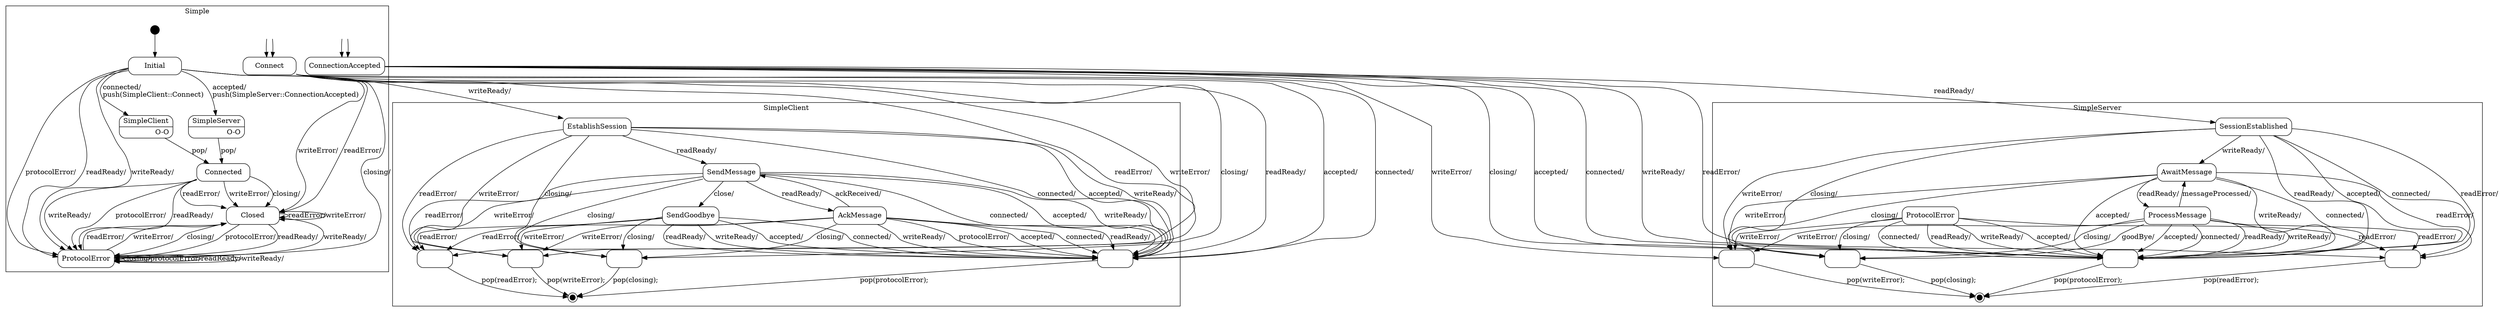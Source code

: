 digraph SimpleProtocol {

    node
        [shape=Mrecord width=1.5];

    subgraph cluster_Simple {

        label="Simple";

        //
        // States (Nodes)
        //

        "Simple::Initial"
            [label="{Initial}"];

        "Simple::Connected"
            [label="{Connected}"];

        "Simple::Closed"
            [label="{Closed}"];

        "Simple::ProtocolError"
            [label="{ProtocolError}"];

        "Simple::Connected::SimpleClient"
            [label="{SimpleClient|O-O\r}"]

        "Simple::Connected::SimpleServer"
            [label="{SimpleServer|O-O\r}"]

        "%start"
            [label="" shape=circle style=filled fillcolor=black width=0.25];

        "push(SimpleClient::Connect)"
            [label="" shape=plaintext];

        "push(SimpleServer::ConnectionAccepted)"
            [label="" shape=plaintext];

        //
        // Transitions (Edges)
        //

        "Simple::Initial" -> "Simple::Connected::SimpleServer"
            [label="accepted/\lpush(SimpleServer::ConnectionAccepted)\l"];

        "Simple::Initial" -> "Simple::Connected::SimpleClient"
            [label="connected/\lpush(SimpleClient::Connect)\l"];

        "Simple::Initial" -> "Simple::ProtocolError"
            [label="closing/\l"];

        "Simple::Initial" -> "Simple::ProtocolError"
            [label="protocolError/\l"];

        "Simple::Initial" -> "Simple::Closed"
            [label="readError/\l"];

        "Simple::Initial" -> "Simple::Closed"
            [label="writeError/\l"];

        "Simple::Initial" -> "Simple::ProtocolError"
            [label="readReady/\l"];

        "Simple::Initial" -> "Simple::ProtocolError"
            [label="writeReady/\l"];

        "Simple::Connected" -> "Simple::Closed"
            [label="closing/\l"];

        "Simple::Connected" -> "Simple::Closed"
            [label="readError/\l"];

        "Simple::Connected" -> "Simple::Closed"
            [label="writeError/\l"];

        "Simple::Connected" -> "Simple::ProtocolError"
            [label="protocolError/\l"];

        "Simple::Connected" -> "Simple::ProtocolError"
            [label="readReady/\l"];

        "Simple::Connected" -> "Simple::ProtocolError"
            [label="writeReady/\l"];

        "Simple::Closed" -> "Simple::ProtocolError"
            [label="closing/\l"];

        "Simple::Closed" -> "Simple::ProtocolError"
            [label="protocolError/\l"];

        "Simple::Closed" -> "Simple::Closed"
            [label="readError/\l"];

        "Simple::Closed" -> "Simple::Closed"
            [label="writeError/\l"];

        "Simple::Closed" -> "Simple::ProtocolError"
            [label="readReady/\l"];

        "Simple::Closed" -> "Simple::ProtocolError"
            [label="writeReady/\l"];

        "Simple::ProtocolError" -> "Simple::ProtocolError"
            [label="closing/\l"];

        "Simple::ProtocolError" -> "Simple::ProtocolError"
            [label="protocolError/\l"];

        "Simple::ProtocolError" -> "Simple::Closed"
            [label="readError/\l"];

        "Simple::ProtocolError" -> "Simple::Closed"
            [label="writeError/\l"];

        "Simple::ProtocolError" -> "Simple::ProtocolError"
            [label="readReady/\l"];

        "Simple::ProtocolError" -> "Simple::ProtocolError"
            [label="writeReady/\l"];

        "Simple::Connected::SimpleClient" -> "Simple::Connected"
            [label="pop/"]

        "Simple::Connected::SimpleServer" -> "Simple::Connected"
            [label="pop/"]

        "%start" -> "Simple::Initial"

        "push(SimpleClient::Connect)" -> "SimpleClient::Connect"
            [arrowtail=odot];

        "push(SimpleServer::ConnectionAccepted)" -> "SimpleServer::ConnectionAccepted"
            [arrowtail=odot];
    }

    subgraph cluster_SimpleClient {

        label="SimpleClient";

        //
        // States (Nodes)
        //

        "SimpleClient::Connect"
            [label="{Connect}"];

        "SimpleClient::EstablishSession"
            [label="{EstablishSession}"];

        "SimpleClient::SendMessage"
            [label="{SendMessage}"];

        "SimpleClient::SendGoodbye"
            [label="{SendGoodbye}"];

        "SimpleClient::AckMessage"
            [label="{AckMessage}"];

        "SimpleClient::pop(readError)"
            [label="" width=1]

        "SimpleClient::pop(protocolError)"
            [label="" width=1]

        "SimpleClient::pop(writeError)"
            [label="" width=1]

        "SimpleClient::pop(closing)"
            [label="" width=1]

        "SimpleClient::%end"
            [label="" shape=doublecircle style=filled fillcolor=black width=0.15];

        "push(SimpleClient::Connect)"
            [label="" shape=plaintext];

        //
        // Transitions (Edges)
        //

        "SimpleClient::Connect" -> "SimpleClient::EstablishSession"
            [label="writeReady/\l"];

        "SimpleClient::Connect" -> "SimpleClient::pop(protocolError)"
            [label="accepted/\l"];

        "SimpleClient::Connect" -> "SimpleClient::pop(closing)"
            [label="closing/\l"];

        "SimpleClient::Connect" -> "SimpleClient::pop(protocolError)"
            [label="connected/\l"];

        "SimpleClient::Connect" -> "SimpleClient::pop(readError)"
            [label="readError/\l"];

        "SimpleClient::Connect" -> "SimpleClient::pop(writeError)"
            [label="writeError/\l"];

        "SimpleClient::Connect" -> "SimpleClient::pop(protocolError)"
            [label="readReady/\l"];

        "SimpleClient::EstablishSession" -> "SimpleClient::SendMessage"
            [label="readReady/\l"];

        "SimpleClient::EstablishSession" -> "SimpleClient::pop(protocolError)"
            [label="accepted/\l"];

        "SimpleClient::EstablishSession" -> "SimpleClient::pop(closing)"
            [label="closing/\l"];

        "SimpleClient::EstablishSession" -> "SimpleClient::pop(protocolError)"
            [label="connected/\l"];

        "SimpleClient::EstablishSession" -> "SimpleClient::pop(readError)"
            [label="readError/\l"];

        "SimpleClient::EstablishSession" -> "SimpleClient::pop(writeError)"
            [label="writeError/\l"];

        "SimpleClient::EstablishSession" -> "SimpleClient::pop(protocolError)"
            [label="writeReady/\l"];

        "SimpleClient::SendMessage" -> "SimpleClient::AckMessage"
            [label="readReady/\l"];

        "SimpleClient::SendMessage" -> "SimpleClient::SendGoodbye"
            [label="close/\l"];

        "SimpleClient::SendMessage" -> "SimpleClient::pop(protocolError)"
            [label="accepted/\l"];

        "SimpleClient::SendMessage" -> "SimpleClient::pop(closing)"
            [label="closing/\l"];

        "SimpleClient::SendMessage" -> "SimpleClient::pop(protocolError)"
            [label="connected/\l"];

        "SimpleClient::SendMessage" -> "SimpleClient::pop(readError)"
            [label="readError/\l"];

        "SimpleClient::SendMessage" -> "SimpleClient::pop(writeError)"
            [label="writeError/\l"];

        "SimpleClient::SendMessage" -> "SimpleClient::pop(protocolError)"
            [label="writeReady/\l"];

        "SimpleClient::SendGoodbye" -> "SimpleClient::pop(closing)"
            [label="closing/\l"];

        "SimpleClient::SendGoodbye" -> "SimpleClient::pop(protocolError)"
            [label="accepted/\l"];

        "SimpleClient::SendGoodbye" -> "SimpleClient::pop(protocolError)"
            [label="connected/\l"];

        "SimpleClient::SendGoodbye" -> "SimpleClient::pop(readError)"
            [label="readError/\l"];

        "SimpleClient::SendGoodbye" -> "SimpleClient::pop(writeError)"
            [label="writeError/\l"];

        "SimpleClient::SendGoodbye" -> "SimpleClient::pop(protocolError)"
            [label="readReady/\l"];

        "SimpleClient::SendGoodbye" -> "SimpleClient::pop(protocolError)"
            [label="writeReady/\l"];

        "SimpleClient::AckMessage" -> "SimpleClient::SendMessage"
            [label="ackReceived/\l"];

        "SimpleClient::AckMessage" -> "SimpleClient::pop(protocolError)"
            [label="protocolError/\l"];

        "SimpleClient::AckMessage" -> "SimpleClient::pop(protocolError)"
            [label="accepted/\l"];

        "SimpleClient::AckMessage" -> "SimpleClient::pop(closing)"
            [label="closing/\l"];

        "SimpleClient::AckMessage" -> "SimpleClient::pop(protocolError)"
            [label="connected/\l"];

        "SimpleClient::AckMessage" -> "SimpleClient::pop(readError)"
            [label="readError/\l"];

        "SimpleClient::AckMessage" -> "SimpleClient::pop(writeError)"
            [label="writeError/\l"];

        "SimpleClient::AckMessage" -> "SimpleClient::pop(protocolError)"
            [label="readReady/\l"];

        "SimpleClient::AckMessage" -> "SimpleClient::pop(protocolError)"
            [label="writeReady/\l"];

        "SimpleClient::pop(readError)" -> "SimpleClient::%end"
            [label="pop(readError);\l"];

        "SimpleClient::pop(protocolError)" -> "SimpleClient::%end"
            [label="pop(protocolError);\l"];

        "SimpleClient::pop(writeError)" -> "SimpleClient::%end"
            [label="pop(writeError);\l"];

        "SimpleClient::pop(closing)" -> "SimpleClient::%end"
            [label="pop(closing);\l"];

        "push(SimpleClient::Connect)" -> "SimpleClient::Connect"
            [arrowtail=odot];
    }

    subgraph cluster_SimpleServer {

        label="SimpleServer";

        //
        // States (Nodes)
        //

        "SimpleServer::ConnectionAccepted"
            [label="{ConnectionAccepted}"];

        "SimpleServer::SessionEstablished"
            [label="{SessionEstablished}"];

        "SimpleServer::ProcessMessage"
            [label="{ProcessMessage}"];

        "SimpleServer::AwaitMessage"
            [label="{AwaitMessage}"];

        "SimpleServer::ProtocolError"
            [label="{ProtocolError}"];

        "SimpleServer::pop(readError)"
            [label="" width=1]

        "SimpleServer::pop(protocolError)"
            [label="" width=1]

        "SimpleServer::pop(writeError)"
            [label="" width=1]

        "SimpleServer::pop(closing)"
            [label="" width=1]

        "SimpleServer::%end"
            [label="" shape=doublecircle style=filled fillcolor=black width=0.15];

        "push(SimpleServer::ConnectionAccepted)"
            [label="" shape=plaintext];

        //
        // Transitions (Edges)
        //

        "SimpleServer::ConnectionAccepted" -> "SimpleServer::SessionEstablished"
            [label="readReady/\l"];

        "SimpleServer::ConnectionAccepted" -> "SimpleServer::pop(protocolError)"
            [label="accepted/\l"];

        "SimpleServer::ConnectionAccepted" -> "SimpleServer::pop(closing)"
            [label="closing/\l"];

        "SimpleServer::ConnectionAccepted" -> "SimpleServer::pop(protocolError)"
            [label="connected/\l"];

        "SimpleServer::ConnectionAccepted" -> "SimpleServer::pop(readError)"
            [label="readError/\l"];

        "SimpleServer::ConnectionAccepted" -> "SimpleServer::pop(writeError)"
            [label="writeError/\l"];

        "SimpleServer::ConnectionAccepted" -> "SimpleServer::pop(protocolError)"
            [label="writeReady/\l"];

        "SimpleServer::SessionEstablished" -> "SimpleServer::AwaitMessage"
            [label="writeReady/\l"];

        "SimpleServer::SessionEstablished" -> "SimpleServer::pop(protocolError)"
            [label="accepted/\l"];

        "SimpleServer::SessionEstablished" -> "SimpleServer::pop(closing)"
            [label="closing/\l"];

        "SimpleServer::SessionEstablished" -> "SimpleServer::pop(protocolError)"
            [label="connected/\l"];

        "SimpleServer::SessionEstablished" -> "SimpleServer::pop(readError)"
            [label="readError/\l"];

        "SimpleServer::SessionEstablished" -> "SimpleServer::pop(writeError)"
            [label="writeError/\l"];

        "SimpleServer::SessionEstablished" -> "SimpleServer::pop(protocolError)"
            [label="readReady/\l"];

        "SimpleServer::ProcessMessage" -> "SimpleServer::AwaitMessage"
            [label="messageProcessed/\l"];

        "SimpleServer::ProcessMessage" -> "SimpleServer::pop(closing)"
            [label="goodBye/\l"];

        "SimpleServer::ProcessMessage" -> "SimpleServer::pop(protocolError)"
            [label="accepted/\l"];

        "SimpleServer::ProcessMessage" -> "SimpleServer::pop(closing)"
            [label="closing/\l"];

        "SimpleServer::ProcessMessage" -> "SimpleServer::pop(protocolError)"
            [label="connected/\l"];

        "SimpleServer::ProcessMessage" -> "SimpleServer::pop(readError)"
            [label="readError/\l"];

        "SimpleServer::ProcessMessage" -> "SimpleServer::pop(writeError)"
            [label="writeError/\l"];

        "SimpleServer::ProcessMessage" -> "SimpleServer::pop(protocolError)"
            [label="readReady/\l"];

        "SimpleServer::ProcessMessage" -> "SimpleServer::pop(protocolError)"
            [label="writeReady/\l"];

        "SimpleServer::AwaitMessage" -> "SimpleServer::ProcessMessage"
            [label="readReady/\l"];

        "SimpleServer::AwaitMessage" -> "SimpleServer::pop(protocolError)"
            [label="accepted/\l"];

        "SimpleServer::AwaitMessage" -> "SimpleServer::pop(closing)"
            [label="closing/\l"];

        "SimpleServer::AwaitMessage" -> "SimpleServer::pop(protocolError)"
            [label="connected/\l"];

        "SimpleServer::AwaitMessage" -> "SimpleServer::pop(readError)"
            [label="readError/\l"];

        "SimpleServer::AwaitMessage" -> "SimpleServer::pop(writeError)"
            [label="writeError/\l"];

        "SimpleServer::AwaitMessage" -> "SimpleServer::pop(protocolError)"
            [label="writeReady/\l"];

        "SimpleServer::ProtocolError" -> "SimpleServer::pop(protocolError)"
            [label="accepted/\l"];

        "SimpleServer::ProtocolError" -> "SimpleServer::pop(closing)"
            [label="closing/\l"];

        "SimpleServer::ProtocolError" -> "SimpleServer::pop(protocolError)"
            [label="connected/\l"];

        "SimpleServer::ProtocolError" -> "SimpleServer::pop(readError)"
            [label="readError/\l"];

        "SimpleServer::ProtocolError" -> "SimpleServer::pop(writeError)"
            [label="writeError/\l"];

        "SimpleServer::ProtocolError" -> "SimpleServer::pop(protocolError)"
            [label="readReady/\l"];

        "SimpleServer::ProtocolError" -> "SimpleServer::pop(protocolError)"
            [label="writeReady/\l"];

        "SimpleServer::pop(readError)" -> "SimpleServer::%end"
            [label="pop(readError);\l"];

        "SimpleServer::pop(protocolError)" -> "SimpleServer::%end"
            [label="pop(protocolError);\l"];

        "SimpleServer::pop(writeError)" -> "SimpleServer::%end"
            [label="pop(writeError);\l"];

        "SimpleServer::pop(closing)" -> "SimpleServer::%end"
            [label="pop(closing);\l"];

        "push(SimpleServer::ConnectionAccepted)" -> "SimpleServer::ConnectionAccepted"
            [arrowtail=odot];
    }

}
